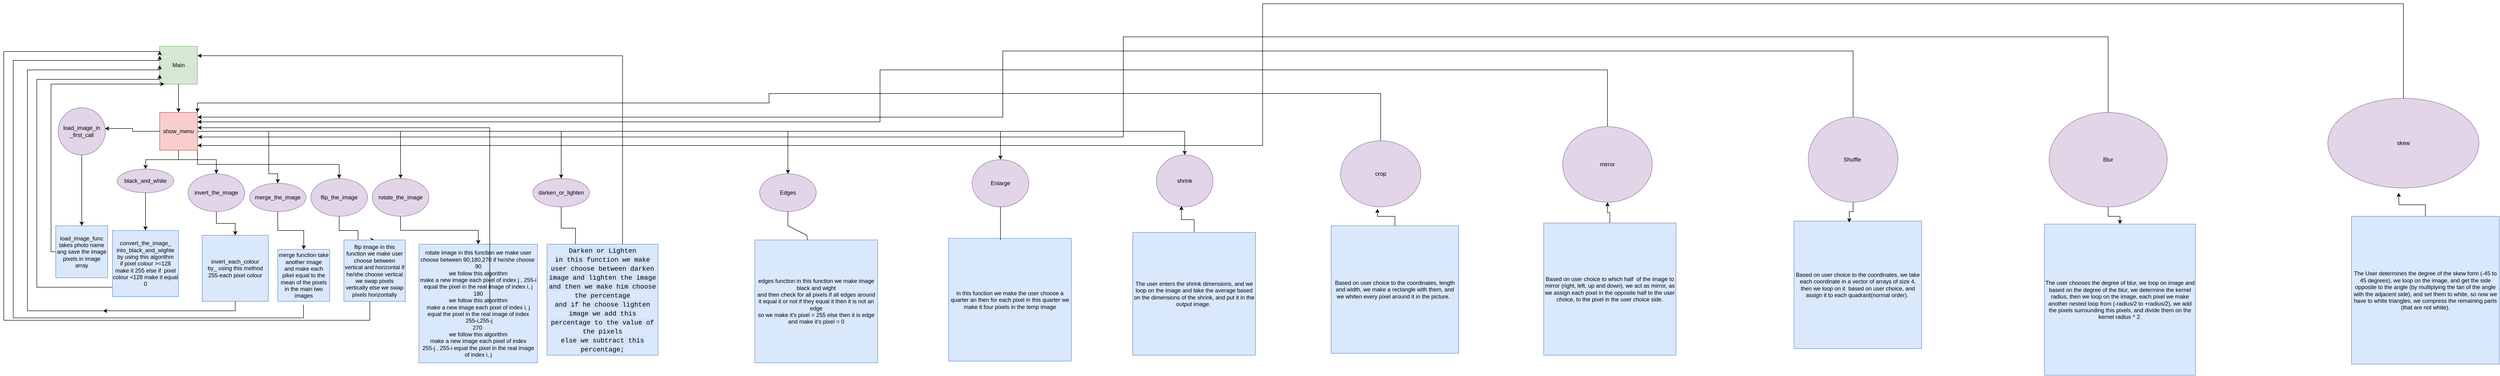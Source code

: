 <mxfile version="22.0.4" type="device">
  <diagram name="Page-1" id="GdB6efjMJgtCf3cVeGv4">
    <mxGraphModel dx="1304" dy="1816" grid="1" gridSize="10" guides="1" tooltips="1" connect="1" arrows="1" fold="1" page="1" pageScale="1" pageWidth="850" pageHeight="1100" math="0" shadow="0">
      <root>
        <mxCell id="0" />
        <mxCell id="1" parent="0" />
        <mxCell id="tO3lcBpu8gQsqPAGqt3G-2" style="edgeStyle=orthogonalEdgeStyle;rounded=0;orthogonalLoop=1;jettySize=auto;html=1;" parent="1" source="tO3lcBpu8gQsqPAGqt3G-1" target="tO3lcBpu8gQsqPAGqt3G-3" edge="1">
          <mxGeometry relative="1" as="geometry">
            <mxPoint x="420" y="200" as="targetPoint" />
          </mxGeometry>
        </mxCell>
        <mxCell id="tO3lcBpu8gQsqPAGqt3G-1" value="Main" style="whiteSpace=wrap;html=1;aspect=fixed;fillColor=#d5e8d4;strokeColor=#82b366;" parent="1" vertex="1">
          <mxGeometry x="380" y="20" width="80" height="80" as="geometry" />
        </mxCell>
        <mxCell id="tO3lcBpu8gQsqPAGqt3G-12" style="edgeStyle=orthogonalEdgeStyle;rounded=0;orthogonalLoop=1;jettySize=auto;html=1;exitX=0.5;exitY=1;exitDx=0;exitDy=0;" parent="1" source="tO3lcBpu8gQsqPAGqt3G-3" edge="1">
          <mxGeometry relative="1" as="geometry">
            <mxPoint x="350" y="280" as="targetPoint" />
          </mxGeometry>
        </mxCell>
        <mxCell id="tO3lcBpu8gQsqPAGqt3G-18" style="edgeStyle=orthogonalEdgeStyle;rounded=0;orthogonalLoop=1;jettySize=auto;html=1;" parent="1" source="tO3lcBpu8gQsqPAGqt3G-3" target="tO3lcBpu8gQsqPAGqt3G-19" edge="1">
          <mxGeometry relative="1" as="geometry">
            <mxPoint x="530" y="280" as="targetPoint" />
            <Array as="points">
              <mxPoint x="420" y="260" />
              <mxPoint x="500" y="260" />
            </Array>
          </mxGeometry>
        </mxCell>
        <mxCell id="tO3lcBpu8gQsqPAGqt3G-22" style="edgeStyle=orthogonalEdgeStyle;rounded=0;orthogonalLoop=1;jettySize=auto;html=1;exitX=1;exitY=0.5;exitDx=0;exitDy=0;entryX=0.5;entryY=0;entryDx=0;entryDy=0;" parent="1" source="tO3lcBpu8gQsqPAGqt3G-3" target="tO3lcBpu8gQsqPAGqt3G-30" edge="1">
          <mxGeometry relative="1" as="geometry">
            <mxPoint x="610" y="280" as="targetPoint" />
            <Array as="points">
              <mxPoint x="611" y="200" />
              <mxPoint x="611" y="290" />
            </Array>
          </mxGeometry>
        </mxCell>
        <mxCell id="tO3lcBpu8gQsqPAGqt3G-35" style="edgeStyle=orthogonalEdgeStyle;rounded=0;orthogonalLoop=1;jettySize=auto;html=1;exitX=1;exitY=1;exitDx=0;exitDy=0;entryX=0.5;entryY=0;entryDx=0;entryDy=0;" parent="1" source="tO3lcBpu8gQsqPAGqt3G-3" target="tO3lcBpu8gQsqPAGqt3G-36" edge="1">
          <mxGeometry relative="1" as="geometry">
            <mxPoint x="750" y="300" as="targetPoint" />
            <Array as="points">
              <mxPoint x="460" y="270" />
              <mxPoint x="760" y="270" />
            </Array>
          </mxGeometry>
        </mxCell>
        <mxCell id="tO3lcBpu8gQsqPAGqt3G-41" style="edgeStyle=orthogonalEdgeStyle;rounded=0;orthogonalLoop=1;jettySize=auto;html=1;exitX=1;exitY=0.75;exitDx=0;exitDy=0;entryX=0.5;entryY=0;entryDx=0;entryDy=0;" parent="1" source="tO3lcBpu8gQsqPAGqt3G-3" target="tO3lcBpu8gQsqPAGqt3G-43" edge="1">
          <mxGeometry relative="1" as="geometry">
            <mxPoint x="870" y="300" as="targetPoint" />
            <Array as="points">
              <mxPoint x="460" y="200" />
              <mxPoint x="890" y="200" />
            </Array>
          </mxGeometry>
        </mxCell>
        <mxCell id="tO3lcBpu8gQsqPAGqt3G-47" style="edgeStyle=orthogonalEdgeStyle;rounded=0;orthogonalLoop=1;jettySize=auto;html=1;" parent="1" source="tO3lcBpu8gQsqPAGqt3G-3" target="tO3lcBpu8gQsqPAGqt3G-48" edge="1">
          <mxGeometry relative="1" as="geometry">
            <mxPoint x="1240" y="300" as="targetPoint" />
          </mxGeometry>
        </mxCell>
        <mxCell id="R6AwE9PS5d2aog22X0yH-11" style="edgeStyle=orthogonalEdgeStyle;rounded=0;orthogonalLoop=1;jettySize=auto;html=1;" edge="1" parent="1" source="tO3lcBpu8gQsqPAGqt3G-3" target="R6AwE9PS5d2aog22X0yH-1">
          <mxGeometry relative="1" as="geometry" />
        </mxCell>
        <mxCell id="R6AwE9PS5d2aog22X0yH-12" style="edgeStyle=orthogonalEdgeStyle;rounded=0;orthogonalLoop=1;jettySize=auto;html=1;" edge="1" parent="1" source="tO3lcBpu8gQsqPAGqt3G-3" target="R6AwE9PS5d2aog22X0yH-5">
          <mxGeometry relative="1" as="geometry" />
        </mxCell>
        <mxCell id="R6AwE9PS5d2aog22X0yH-16" style="edgeStyle=orthogonalEdgeStyle;rounded=0;orthogonalLoop=1;jettySize=auto;html=1;entryX=0.5;entryY=0;entryDx=0;entryDy=0;" edge="1" parent="1" source="tO3lcBpu8gQsqPAGqt3G-3" target="R6AwE9PS5d2aog22X0yH-13">
          <mxGeometry relative="1" as="geometry">
            <mxPoint x="2550" y="240" as="targetPoint" />
          </mxGeometry>
        </mxCell>
        <mxCell id="tO3lcBpu8gQsqPAGqt3G-3" value="show_menu" style="whiteSpace=wrap;html=1;aspect=fixed;fillColor=#f8cecc;strokeColor=#b85450;" parent="1" vertex="1">
          <mxGeometry x="380" y="160" width="80" height="80" as="geometry" />
        </mxCell>
        <mxCell id="tO3lcBpu8gQsqPAGqt3G-8" style="edgeStyle=orthogonalEdgeStyle;rounded=0;orthogonalLoop=1;jettySize=auto;html=1;" parent="1" source="tO3lcBpu8gQsqPAGqt3G-7" target="tO3lcBpu8gQsqPAGqt3G-9" edge="1">
          <mxGeometry relative="1" as="geometry">
            <mxPoint x="200" y="440" as="targetPoint" />
          </mxGeometry>
        </mxCell>
        <mxCell id="tO3lcBpu8gQsqPAGqt3G-7" value="load_image_in _first_call" style="ellipse;whiteSpace=wrap;html=1;aspect=fixed;fillColor=#e1d5e7;strokeColor=#9673a6;" parent="1" vertex="1">
          <mxGeometry x="165" y="150" width="100" height="100" as="geometry" />
        </mxCell>
        <mxCell id="tO3lcBpu8gQsqPAGqt3G-40" style="edgeStyle=orthogonalEdgeStyle;rounded=0;orthogonalLoop=1;jettySize=auto;html=1;entryX=0;entryY=1;entryDx=0;entryDy=0;" parent="1" edge="1">
          <mxGeometry relative="1" as="geometry">
            <Array as="points">
              <mxPoint x="150" y="455" />
              <mxPoint x="150" y="100" />
            </Array>
            <mxPoint x="170" y="455" as="sourcePoint" />
            <mxPoint x="390" y="100" as="targetPoint" />
          </mxGeometry>
        </mxCell>
        <mxCell id="tO3lcBpu8gQsqPAGqt3G-9" value="load_image_func&lt;br&gt;takes photo name ang save the image pixels in image array" style="whiteSpace=wrap;html=1;aspect=fixed;fillColor=#dae8fc;strokeColor=#6c8ebf;" parent="1" vertex="1">
          <mxGeometry x="160" y="400" width="110" height="110" as="geometry" />
        </mxCell>
        <mxCell id="tO3lcBpu8gQsqPAGqt3G-10" style="edgeStyle=orthogonalEdgeStyle;rounded=0;orthogonalLoop=1;jettySize=auto;html=1;entryX=0.992;entryY=0.44;entryDx=0;entryDy=0;entryPerimeter=0;" parent="1" source="tO3lcBpu8gQsqPAGqt3G-3" target="tO3lcBpu8gQsqPAGqt3G-7" edge="1">
          <mxGeometry relative="1" as="geometry" />
        </mxCell>
        <mxCell id="tO3lcBpu8gQsqPAGqt3G-14" style="edgeStyle=orthogonalEdgeStyle;rounded=0;orthogonalLoop=1;jettySize=auto;html=1;" parent="1" source="tO3lcBpu8gQsqPAGqt3G-13" edge="1">
          <mxGeometry relative="1" as="geometry">
            <mxPoint x="350" y="410" as="targetPoint" />
          </mxGeometry>
        </mxCell>
        <mxCell id="tO3lcBpu8gQsqPAGqt3G-13" value="black_and_white" style="ellipse;whiteSpace=wrap;html=1;fillColor=#e1d5e7;strokeColor=#9673a6;" parent="1" vertex="1">
          <mxGeometry x="290" y="280" width="120" height="50" as="geometry" />
        </mxCell>
        <mxCell id="tO3lcBpu8gQsqPAGqt3G-28" style="edgeStyle=orthogonalEdgeStyle;rounded=0;orthogonalLoop=1;jettySize=auto;html=1;entryX=0;entryY=0.75;entryDx=0;entryDy=0;" parent="1" source="tO3lcBpu8gQsqPAGqt3G-16" target="tO3lcBpu8gQsqPAGqt3G-1" edge="1">
          <mxGeometry relative="1" as="geometry">
            <Array as="points">
              <mxPoint x="120" y="530" />
              <mxPoint x="120" y="90" />
              <mxPoint x="380" y="90" />
            </Array>
          </mxGeometry>
        </mxCell>
        <mxCell id="tO3lcBpu8gQsqPAGqt3G-16" value="convert_the_image_&lt;br&gt;into_black_and_wighte&lt;br&gt;by using this algorithm&lt;br&gt;if pixel colour &amp;gt;=128&lt;br&gt;make it 255 else if&amp;nbsp; pixel colour &amp;lt;128 make it equal 0" style="whiteSpace=wrap;html=1;aspect=fixed;fillColor=#dae8fc;strokeColor=#6c8ebf;" parent="1" vertex="1">
          <mxGeometry x="280" y="410" width="140" height="140" as="geometry" />
        </mxCell>
        <mxCell id="tO3lcBpu8gQsqPAGqt3G-17" style="edgeStyle=orthogonalEdgeStyle;rounded=0;orthogonalLoop=1;jettySize=auto;html=1;exitX=0.5;exitY=1;exitDx=0;exitDy=0;" parent="1" source="tO3lcBpu8gQsqPAGqt3G-16" target="tO3lcBpu8gQsqPAGqt3G-16" edge="1">
          <mxGeometry relative="1" as="geometry" />
        </mxCell>
        <mxCell id="tO3lcBpu8gQsqPAGqt3G-20" style="edgeStyle=orthogonalEdgeStyle;rounded=0;orthogonalLoop=1;jettySize=auto;html=1;" parent="1" source="tO3lcBpu8gQsqPAGqt3G-19" target="tO3lcBpu8gQsqPAGqt3G-21" edge="1">
          <mxGeometry relative="1" as="geometry">
            <mxPoint x="500" y="420" as="targetPoint" />
          </mxGeometry>
        </mxCell>
        <mxCell id="tO3lcBpu8gQsqPAGqt3G-19" value="invert_the_image" style="ellipse;whiteSpace=wrap;html=1;fillColor=#e1d5e7;strokeColor=#9673a6;" parent="1" vertex="1">
          <mxGeometry x="440" y="290" width="120" height="80" as="geometry" />
        </mxCell>
        <mxCell id="tO3lcBpu8gQsqPAGqt3G-25" style="edgeStyle=orthogonalEdgeStyle;rounded=0;orthogonalLoop=1;jettySize=auto;html=1;entryX=0;entryY=0.5;entryDx=0;entryDy=0;" parent="1" target="tO3lcBpu8gQsqPAGqt3G-1" edge="1">
          <mxGeometry relative="1" as="geometry">
            <mxPoint x="440" y="610" as="targetPoint" />
            <mxPoint x="260" y="580" as="sourcePoint" />
            <Array as="points">
              <mxPoint x="100" y="580" />
              <mxPoint x="100" y="70" />
            </Array>
          </mxGeometry>
        </mxCell>
        <mxCell id="tO3lcBpu8gQsqPAGqt3G-21" value="invert_each_colour&lt;br&gt;by_ using this method&lt;br&gt;255-each pixel colour" style="whiteSpace=wrap;html=1;aspect=fixed;fillColor=#dae8fc;strokeColor=#6c8ebf;" parent="1" vertex="1">
          <mxGeometry x="470" y="420" width="140" height="140" as="geometry" />
        </mxCell>
        <mxCell id="tO3lcBpu8gQsqPAGqt3G-23" style="edgeStyle=orthogonalEdgeStyle;rounded=0;orthogonalLoop=1;jettySize=auto;html=1;exitX=0.5;exitY=1;exitDx=0;exitDy=0;" parent="1" source="tO3lcBpu8gQsqPAGqt3G-19" target="tO3lcBpu8gQsqPAGqt3G-19" edge="1">
          <mxGeometry relative="1" as="geometry" />
        </mxCell>
        <mxCell id="tO3lcBpu8gQsqPAGqt3G-26" value="" style="edgeStyle=orthogonalEdgeStyle;rounded=0;orthogonalLoop=1;jettySize=auto;html=1;entryX=0;entryY=0.5;entryDx=0;entryDy=0;" parent="1" source="tO3lcBpu8gQsqPAGqt3G-21" edge="1">
          <mxGeometry relative="1" as="geometry">
            <mxPoint x="260" y="580" as="targetPoint" />
            <mxPoint x="540" y="560" as="sourcePoint" />
            <Array as="points">
              <mxPoint x="540" y="580" />
            </Array>
          </mxGeometry>
        </mxCell>
        <mxCell id="tO3lcBpu8gQsqPAGqt3G-29" style="edgeStyle=orthogonalEdgeStyle;rounded=0;orthogonalLoop=1;jettySize=auto;html=1;exitX=0.5;exitY=1;exitDx=0;exitDy=0;" parent="1" source="tO3lcBpu8gQsqPAGqt3G-7" target="tO3lcBpu8gQsqPAGqt3G-7" edge="1">
          <mxGeometry relative="1" as="geometry" />
        </mxCell>
        <mxCell id="tO3lcBpu8gQsqPAGqt3G-31" style="edgeStyle=orthogonalEdgeStyle;rounded=0;orthogonalLoop=1;jettySize=auto;html=1;" parent="1" source="tO3lcBpu8gQsqPAGqt3G-30" target="tO3lcBpu8gQsqPAGqt3G-32" edge="1">
          <mxGeometry relative="1" as="geometry">
            <mxPoint x="690" y="410" as="targetPoint" />
          </mxGeometry>
        </mxCell>
        <mxCell id="tO3lcBpu8gQsqPAGqt3G-30" value="merge_the_image" style="ellipse;whiteSpace=wrap;html=1;fillColor=#e1d5e7;strokeColor=#9673a6;" parent="1" vertex="1">
          <mxGeometry x="570" y="310" width="120" height="60" as="geometry" />
        </mxCell>
        <mxCell id="tO3lcBpu8gQsqPAGqt3G-34" style="edgeStyle=orthogonalEdgeStyle;rounded=0;orthogonalLoop=1;jettySize=auto;html=1;entryX=0;entryY=0.25;entryDx=0;entryDy=0;exitX=0.495;exitY=1.064;exitDx=0;exitDy=0;exitPerimeter=0;" parent="1" source="tO3lcBpu8gQsqPAGqt3G-32" target="tO3lcBpu8gQsqPAGqt3G-1" edge="1">
          <mxGeometry relative="1" as="geometry">
            <mxPoint x="640" y="595" as="sourcePoint" />
            <mxPoint x="370" y="150" as="targetPoint" />
            <Array as="points">
              <mxPoint x="685" y="595" />
              <mxPoint x="70" y="595" />
              <mxPoint x="70" y="50" />
              <mxPoint x="380" y="50" />
            </Array>
          </mxGeometry>
        </mxCell>
        <mxCell id="tO3lcBpu8gQsqPAGqt3G-32" value="merge function take another image&lt;br&gt;and make each pikel equal to the mean of the pixels in the main two images" style="whiteSpace=wrap;html=1;aspect=fixed;fillColor=#dae8fc;strokeColor=#6c8ebf;" parent="1" vertex="1">
          <mxGeometry x="630" y="450" width="110" height="110" as="geometry" />
        </mxCell>
        <mxCell id="tO3lcBpu8gQsqPAGqt3G-37" style="edgeStyle=orthogonalEdgeStyle;rounded=0;orthogonalLoop=1;jettySize=auto;html=1;entryX=0.5;entryY=0;entryDx=0;entryDy=0;" parent="1" source="tO3lcBpu8gQsqPAGqt3G-36" target="tO3lcBpu8gQsqPAGqt3G-38" edge="1">
          <mxGeometry relative="1" as="geometry">
            <mxPoint x="810" y="440" as="targetPoint" />
            <Array as="points">
              <mxPoint x="760" y="410" />
              <mxPoint x="800" y="410" />
            </Array>
          </mxGeometry>
        </mxCell>
        <mxCell id="tO3lcBpu8gQsqPAGqt3G-36" value="flip_the_image" style="ellipse;whiteSpace=wrap;html=1;fillColor=#e1d5e7;strokeColor=#9673a6;" parent="1" vertex="1">
          <mxGeometry x="700" y="300" width="120" height="80" as="geometry" />
        </mxCell>
        <mxCell id="tO3lcBpu8gQsqPAGqt3G-38" value="flip image in this function we make user choose between vertical and horizontal if he/she choose vertical we swap pixels vertically else we swap pixels horizontally" style="whiteSpace=wrap;html=1;aspect=fixed;fillColor=#dae8fc;strokeColor=#6c8ebf;" parent="1" vertex="1">
          <mxGeometry x="770" y="430" width="130" height="130" as="geometry" />
        </mxCell>
        <mxCell id="tO3lcBpu8gQsqPAGqt3G-39" style="edgeStyle=orthogonalEdgeStyle;rounded=0;orthogonalLoop=1;jettySize=auto;html=1;" parent="1" source="tO3lcBpu8gQsqPAGqt3G-38" edge="1">
          <mxGeometry relative="1" as="geometry">
            <mxPoint x="380" y="30" as="targetPoint" />
            <Array as="points">
              <mxPoint x="825" y="600" />
              <mxPoint x="50" y="600" />
              <mxPoint x="50" y="31" />
            </Array>
          </mxGeometry>
        </mxCell>
        <mxCell id="tO3lcBpu8gQsqPAGqt3G-44" style="edgeStyle=orthogonalEdgeStyle;rounded=0;orthogonalLoop=1;jettySize=auto;html=1;" parent="1" source="tO3lcBpu8gQsqPAGqt3G-43" target="tO3lcBpu8gQsqPAGqt3G-45" edge="1">
          <mxGeometry relative="1" as="geometry">
            <mxPoint x="960" y="430" as="targetPoint" />
          </mxGeometry>
        </mxCell>
        <mxCell id="tO3lcBpu8gQsqPAGqt3G-43" value="rotate_the_image" style="ellipse;whiteSpace=wrap;html=1;fillColor=#e1d5e7;strokeColor=#9673a6;" parent="1" vertex="1">
          <mxGeometry x="830" y="300" width="120" height="80" as="geometry" />
        </mxCell>
        <mxCell id="tO3lcBpu8gQsqPAGqt3G-45" value="rotate image in this function we make user choose between 90,180,270 if he/she choose&amp;nbsp;&lt;br&gt;90&lt;br&gt;we follow this algorithm&lt;br&gt;make a new image each pixel of index j , 255-i equal the pixel in the real image of index i, j&lt;br&gt;180&lt;br&gt;we follow this algorithm&lt;br style=&quot;border-color: var(--border-color);&quot;&gt;make a new image each pixel of index i, j equal the pixel in the real image of index&lt;br&gt;&amp;nbsp;255-i,255-j&lt;br&gt;270&amp;nbsp;&lt;br&gt;we follow this algorithm&lt;br style=&quot;border-color: var(--border-color);&quot;&gt;make a new image each pixel of index &lt;br&gt;255-j , 255-i equal the pixel in the real image of index i, j" style="whiteSpace=wrap;html=1;aspect=fixed;fillColor=#dae8fc;strokeColor=#6c8ebf;" parent="1" vertex="1">
          <mxGeometry x="929" y="439" width="251" height="251" as="geometry" />
        </mxCell>
        <mxCell id="tO3lcBpu8gQsqPAGqt3G-46" style="edgeStyle=orthogonalEdgeStyle;rounded=0;orthogonalLoop=1;jettySize=auto;html=1;entryX=1.015;entryY=0.642;entryDx=0;entryDy=0;entryPerimeter=0;" parent="1" edge="1">
          <mxGeometry relative="1" as="geometry">
            <Array as="points">
              <mxPoint x="1078.8" y="192" />
            </Array>
            <mxPoint x="1078.8" y="560" as="sourcePoint" />
            <mxPoint x="460.0" y="192.36" as="targetPoint" />
          </mxGeometry>
        </mxCell>
        <mxCell id="tO3lcBpu8gQsqPAGqt3G-49" style="edgeStyle=orthogonalEdgeStyle;rounded=0;orthogonalLoop=1;jettySize=auto;html=1;" parent="1" source="tO3lcBpu8gQsqPAGqt3G-48" edge="1">
          <mxGeometry relative="1" as="geometry">
            <mxPoint x="1260" y="450" as="targetPoint" />
          </mxGeometry>
        </mxCell>
        <mxCell id="tO3lcBpu8gQsqPAGqt3G-48" value="darken_or_lighten" style="ellipse;whiteSpace=wrap;html=1;fillColor=#e1d5e7;strokeColor=#9673a6;" parent="1" vertex="1">
          <mxGeometry x="1170" y="300" width="120" height="60" as="geometry" />
        </mxCell>
        <mxCell id="tO3lcBpu8gQsqPAGqt3G-52" style="edgeStyle=orthogonalEdgeStyle;rounded=0;orthogonalLoop=1;jettySize=auto;html=1;entryX=1;entryY=0.25;entryDx=0;entryDy=0;" parent="1" source="tO3lcBpu8gQsqPAGqt3G-51" target="tO3lcBpu8gQsqPAGqt3G-1" edge="1">
          <mxGeometry relative="1" as="geometry">
            <Array as="points">
              <mxPoint x="1360" y="40" />
            </Array>
          </mxGeometry>
        </mxCell>
        <mxCell id="tO3lcBpu8gQsqPAGqt3G-51" value="&lt;div style=&quot;font-family: Consolas, &amp;quot;Courier New&amp;quot;, monospace; font-size: 14px; line-height: 19px;&quot;&gt;&lt;span style=&quot;background-color: rgb(212, 225, 245);&quot;&gt;Darken or Lighten&lt;/span&gt;&lt;/div&gt;&lt;div style=&quot;font-family: Consolas, &amp;quot;Courier New&amp;quot;, monospace; font-size: 14px; line-height: 19px;&quot;&gt;&lt;span style=&quot;background-color: rgb(212, 225, 245);&quot;&gt;in this function we make user choose between darken image and lighten the image&lt;/span&gt;&lt;/div&gt;&lt;div style=&quot;font-family: Consolas, &amp;quot;Courier New&amp;quot;, monospace; font-size: 14px; line-height: 19px;&quot;&gt;&lt;span style=&quot;background-color: rgb(212, 225, 245);&quot;&gt;and then we make him choose the&amp;nbsp;percentage&lt;/span&gt;&lt;/div&gt;&lt;div style=&quot;font-family: Consolas, &amp;quot;Courier New&amp;quot;, monospace; font-size: 14px; line-height: 19px;&quot;&gt;&lt;span style=&quot;background-color: rgb(212, 225, 245);&quot;&gt;and if he choose lighten image we add this percentage to the value of the pixels&lt;/span&gt;&lt;/div&gt;&lt;div style=&quot;font-family: Consolas, &amp;quot;Courier New&amp;quot;, monospace; font-size: 14px; line-height: 19px;&quot;&gt;&lt;span style=&quot;background-color: rgb(212, 225, 245);&quot;&gt;else we subtract this percentage;&lt;/span&gt;&lt;/div&gt;" style="whiteSpace=wrap;html=1;aspect=fixed;fillColor=#dae8fc;strokeColor=#6c8ebf;" parent="1" vertex="1">
          <mxGeometry x="1200" y="439" width="235" height="235" as="geometry" />
        </mxCell>
        <mxCell id="R6AwE9PS5d2aog22X0yH-1" value="Edges" style="ellipse;whiteSpace=wrap;html=1;fillColor=#e1d5e7;strokeColor=#9673a6;" vertex="1" parent="1">
          <mxGeometry x="1650" y="290" width="120" height="80" as="geometry" />
        </mxCell>
        <mxCell id="R6AwE9PS5d2aog22X0yH-3" value="&lt;div&gt;edges function in this function we make image black and wight&lt;/div&gt;&lt;div&gt;and then check for all pixels if all edges around it equal it or not if they equal it then it is not an edge&lt;/div&gt;&lt;div&gt;so we make it&#39;s pixel = 255 else then it is edge and make it&#39;s pixel = 0&lt;/div&gt;" style="whiteSpace=wrap;html=1;aspect=fixed;fillColor=#dae8fc;strokeColor=#6c8ebf;" vertex="1" parent="1">
          <mxGeometry x="1640" y="430" width="260" height="260" as="geometry" />
        </mxCell>
        <mxCell id="R6AwE9PS5d2aog22X0yH-4" value="" style="endArrow=none;html=1;rounded=0;exitX=0.5;exitY=1;exitDx=0;exitDy=0;" edge="1" parent="1" source="R6AwE9PS5d2aog22X0yH-1" target="R6AwE9PS5d2aog22X0yH-3">
          <mxGeometry width="50" height="50" relative="1" as="geometry">
            <mxPoint x="1710" y="340" as="sourcePoint" />
            <mxPoint x="1760" y="290" as="targetPoint" />
            <Array as="points">
              <mxPoint x="1710" y="400" />
              <mxPoint x="1750" y="420" />
            </Array>
          </mxGeometry>
        </mxCell>
        <mxCell id="R6AwE9PS5d2aog22X0yH-5" value="Enlarge" style="ellipse;whiteSpace=wrap;html=1;fillColor=#e1d5e7;strokeColor=#9673a6;" vertex="1" parent="1">
          <mxGeometry x="2100" y="260" width="120" height="100" as="geometry" />
        </mxCell>
        <mxCell id="R6AwE9PS5d2aog22X0yH-6" value="in this function we make the user choose a quarter an then for each pixel in this quarter we make it four pixels in the temp image" style="whiteSpace=wrap;html=1;aspect=fixed;fillColor=#dae8fc;strokeColor=#6c8ebf;" vertex="1" parent="1">
          <mxGeometry x="2050" y="426.5" width="260" height="260" as="geometry" />
        </mxCell>
        <mxCell id="R6AwE9PS5d2aog22X0yH-7" value="" style="endArrow=none;html=1;rounded=0;entryX=0.5;entryY=1;entryDx=0;entryDy=0;exitX=0.5;exitY=1;exitDx=0;exitDy=0;" edge="1" parent="1" source="R6AwE9PS5d2aog22X0yH-5" target="R6AwE9PS5d2aog22X0yH-5">
          <mxGeometry width="50" height="50" relative="1" as="geometry">
            <mxPoint x="2350" y="330" as="sourcePoint" />
            <mxPoint x="2400" y="280" as="targetPoint" />
            <Array as="points">
              <mxPoint x="2160" y="430" />
            </Array>
          </mxGeometry>
        </mxCell>
        <mxCell id="R6AwE9PS5d2aog22X0yH-13" value="shrink" style="ellipse;whiteSpace=wrap;html=1;fillColor=#e1d5e7;strokeColor=#9673a6;" vertex="1" parent="1">
          <mxGeometry x="2490" y="250" width="120" height="110" as="geometry" />
        </mxCell>
        <mxCell id="R6AwE9PS5d2aog22X0yH-14" value="The user enters the shrink dimensions, and we loop on the image and take the average based on the dimensions of the shrink, and put it in the output image.&amp;nbsp;" style="whiteSpace=wrap;html=1;aspect=fixed;fillColor=#dae8fc;strokeColor=#6c8ebf;" vertex="1" parent="1">
          <mxGeometry x="2440" y="414" width="260" height="260" as="geometry" />
        </mxCell>
        <mxCell id="R6AwE9PS5d2aog22X0yH-15" style="edgeStyle=orthogonalEdgeStyle;rounded=0;orthogonalLoop=1;jettySize=auto;html=1;entryX=0.442;entryY=0.982;entryDx=0;entryDy=0;entryPerimeter=0;" edge="1" parent="1" source="R6AwE9PS5d2aog22X0yH-14" target="R6AwE9PS5d2aog22X0yH-13">
          <mxGeometry relative="1" as="geometry" />
        </mxCell>
        <mxCell id="R6AwE9PS5d2aog22X0yH-21" style="edgeStyle=orthogonalEdgeStyle;rounded=0;orthogonalLoop=1;jettySize=auto;html=1;entryX=1;entryY=0;entryDx=0;entryDy=0;" edge="1" parent="1" source="R6AwE9PS5d2aog22X0yH-17" target="tO3lcBpu8gQsqPAGqt3G-3">
          <mxGeometry relative="1" as="geometry">
            <Array as="points">
              <mxPoint x="2965" y="120" />
              <mxPoint x="1670" y="120" />
              <mxPoint x="1670" y="140" />
              <mxPoint x="460" y="140" />
            </Array>
          </mxGeometry>
        </mxCell>
        <mxCell id="R6AwE9PS5d2aog22X0yH-17" value="crop" style="ellipse;whiteSpace=wrap;html=1;fillColor=#e1d5e7;strokeColor=#9673a6;" vertex="1" parent="1">
          <mxGeometry x="2880" y="220" width="170" height="140" as="geometry" />
        </mxCell>
        <mxCell id="R6AwE9PS5d2aog22X0yH-18" value="Based on user choice to the coordinates, length and width, we make a rectangle with them, and we whiten every pixel around it in the picture.&amp;nbsp;&amp;nbsp;" style="whiteSpace=wrap;html=1;aspect=fixed;fillColor=#dae8fc;strokeColor=#6c8ebf;" vertex="1" parent="1">
          <mxGeometry x="2860" y="400" width="270" height="270" as="geometry" />
        </mxCell>
        <mxCell id="R6AwE9PS5d2aog22X0yH-20" style="edgeStyle=orthogonalEdgeStyle;rounded=0;orthogonalLoop=1;jettySize=auto;html=1;entryX=0.459;entryY=1.029;entryDx=0;entryDy=0;entryPerimeter=0;" edge="1" parent="1" source="R6AwE9PS5d2aog22X0yH-18" target="R6AwE9PS5d2aog22X0yH-17">
          <mxGeometry relative="1" as="geometry" />
        </mxCell>
        <mxCell id="R6AwE9PS5d2aog22X0yH-26" style="edgeStyle=orthogonalEdgeStyle;rounded=0;orthogonalLoop=1;jettySize=auto;html=1;entryX=1;entryY=0.25;entryDx=0;entryDy=0;" edge="1" parent="1" source="R6AwE9PS5d2aog22X0yH-22" target="tO3lcBpu8gQsqPAGqt3G-3">
          <mxGeometry relative="1" as="geometry">
            <Array as="points">
              <mxPoint x="3445" y="70" />
              <mxPoint x="1905" y="70" />
              <mxPoint x="1905" y="180" />
            </Array>
          </mxGeometry>
        </mxCell>
        <mxCell id="R6AwE9PS5d2aog22X0yH-22" value="mirror" style="ellipse;whiteSpace=wrap;html=1;fillColor=#e1d5e7;strokeColor=#9673a6;" vertex="1" parent="1">
          <mxGeometry x="3350" y="190" width="190" height="160" as="geometry" />
        </mxCell>
        <mxCell id="R6AwE9PS5d2aog22X0yH-25" style="edgeStyle=orthogonalEdgeStyle;rounded=0;orthogonalLoop=1;jettySize=auto;html=1;" edge="1" parent="1" source="R6AwE9PS5d2aog22X0yH-24" target="R6AwE9PS5d2aog22X0yH-22">
          <mxGeometry relative="1" as="geometry" />
        </mxCell>
        <mxCell id="R6AwE9PS5d2aog22X0yH-24" value="Based on user choice to which half&amp;nbsp; of the image to mirror (right, left, up and down), we act as mirror, as we assign each pixel in the opposite half to the user choice, to the pixel in the user choice side." style="whiteSpace=wrap;html=1;aspect=fixed;fillColor=#dae8fc;strokeColor=#6c8ebf;" vertex="1" parent="1">
          <mxGeometry x="3310" y="394" width="280" height="280" as="geometry" />
        </mxCell>
        <mxCell id="R6AwE9PS5d2aog22X0yH-27" value="Shuffle&amp;nbsp;" style="ellipse;whiteSpace=wrap;html=1;fillColor=#e1d5e7;strokeColor=#9673a6;" vertex="1" parent="1">
          <mxGeometry x="3870" y="170" width="190" height="180" as="geometry" />
        </mxCell>
        <mxCell id="R6AwE9PS5d2aog22X0yH-28" value="Based on user choice to the coordinates, we take each coordinate in a vector of arrays of size 4, then we loop on it&amp;nbsp; based on user choice, and assign it to each quadrant(normal order).&amp;nbsp;" style="whiteSpace=wrap;html=1;aspect=fixed;fillColor=#dae8fc;strokeColor=#6c8ebf;" vertex="1" parent="1">
          <mxGeometry x="3840" y="390" width="270" height="270" as="geometry" />
        </mxCell>
        <mxCell id="R6AwE9PS5d2aog22X0yH-29" style="edgeStyle=orthogonalEdgeStyle;rounded=0;orthogonalLoop=1;jettySize=auto;html=1;entryX=1;entryY=0.125;entryDx=0;entryDy=0;entryPerimeter=0;" edge="1" parent="1" source="R6AwE9PS5d2aog22X0yH-27" target="tO3lcBpu8gQsqPAGqt3G-3">
          <mxGeometry relative="1" as="geometry">
            <Array as="points">
              <mxPoint x="3965" y="30" />
              <mxPoint x="2165" y="30" />
              <mxPoint x="2165" y="170" />
            </Array>
          </mxGeometry>
        </mxCell>
        <mxCell id="R6AwE9PS5d2aog22X0yH-30" style="edgeStyle=orthogonalEdgeStyle;rounded=0;orthogonalLoop=1;jettySize=auto;html=1;entryX=0.433;entryY=0.011;entryDx=0;entryDy=0;entryPerimeter=0;" edge="1" parent="1" source="R6AwE9PS5d2aog22X0yH-27" target="R6AwE9PS5d2aog22X0yH-28">
          <mxGeometry relative="1" as="geometry" />
        </mxCell>
        <mxCell id="R6AwE9PS5d2aog22X0yH-33" style="edgeStyle=orthogonalEdgeStyle;rounded=0;orthogonalLoop=1;jettySize=auto;html=1;exitX=0.5;exitY=1;exitDx=0;exitDy=0;entryX=0.5;entryY=0;entryDx=0;entryDy=0;" edge="1" parent="1" source="R6AwE9PS5d2aog22X0yH-31" target="R6AwE9PS5d2aog22X0yH-32">
          <mxGeometry relative="1" as="geometry" />
        </mxCell>
        <mxCell id="R6AwE9PS5d2aog22X0yH-31" value="Blur" style="ellipse;whiteSpace=wrap;html=1;fillColor=#e1d5e7;strokeColor=#9673a6;" vertex="1" parent="1">
          <mxGeometry x="4380" y="160" width="250" height="200" as="geometry" />
        </mxCell>
        <mxCell id="R6AwE9PS5d2aog22X0yH-32" value="The user chooses the degree of blur, we loop on image and based on the degree of the blur, we determine the kernel radius, then we loop on the image, each pixel we make another nested loop from (-radius/2 to +radius/2), we add the pixels surrounding this pixels, and divide them on the kernel radius ^ 2." style="whiteSpace=wrap;html=1;aspect=fixed;fillColor=#dae8fc;strokeColor=#6c8ebf;" vertex="1" parent="1">
          <mxGeometry x="4370" y="396.5" width="320" height="320" as="geometry" />
        </mxCell>
        <mxCell id="R6AwE9PS5d2aog22X0yH-34" style="edgeStyle=orthogonalEdgeStyle;rounded=0;orthogonalLoop=1;jettySize=auto;html=1;entryX=1.013;entryY=0.65;entryDx=0;entryDy=0;entryPerimeter=0;" edge="1" parent="1" source="R6AwE9PS5d2aog22X0yH-31" target="tO3lcBpu8gQsqPAGqt3G-3">
          <mxGeometry relative="1" as="geometry">
            <Array as="points">
              <mxPoint x="4505" />
              <mxPoint x="2420" />
              <mxPoint x="2420" y="212" />
            </Array>
          </mxGeometry>
        </mxCell>
        <mxCell id="R6AwE9PS5d2aog22X0yH-35" value="skew" style="ellipse;whiteSpace=wrap;html=1;fillColor=#e1d5e7;strokeColor=#9673a6;" vertex="1" parent="1">
          <mxGeometry x="4970" y="130" width="320" height="190" as="geometry" />
        </mxCell>
        <mxCell id="R6AwE9PS5d2aog22X0yH-37" style="edgeStyle=orthogonalEdgeStyle;rounded=0;orthogonalLoop=1;jettySize=auto;html=1;" edge="1" parent="1" source="R6AwE9PS5d2aog22X0yH-36">
          <mxGeometry relative="1" as="geometry">
            <mxPoint x="5120" y="330" as="targetPoint" />
          </mxGeometry>
        </mxCell>
        <mxCell id="R6AwE9PS5d2aog22X0yH-38" style="edgeStyle=orthogonalEdgeStyle;rounded=0;orthogonalLoop=1;jettySize=auto;html=1;entryX=1;entryY=0.875;entryDx=0;entryDy=0;entryPerimeter=0;" edge="1" parent="1" source="R6AwE9PS5d2aog22X0yH-35" target="tO3lcBpu8gQsqPAGqt3G-3">
          <mxGeometry relative="1" as="geometry">
            <Array as="points">
              <mxPoint x="5130" y="-70" />
              <mxPoint x="2715" y="-70" />
              <mxPoint x="2715" y="230" />
            </Array>
          </mxGeometry>
        </mxCell>
        <mxCell id="R6AwE9PS5d2aog22X0yH-36" value="The User determines the degree of the skew form (-45 to 45 degrees), we loop on the image, and get the side opposite to the angle (by multiplying the tan of the angle with the adjacent side), and set them to white, so now we have to white triangles, we compress the remaining parts (that are not white)." style="whiteSpace=wrap;html=1;aspect=fixed;fillColor=#dae8fc;strokeColor=#6c8ebf;" vertex="1" parent="1">
          <mxGeometry x="5020" y="380" width="313" height="313" as="geometry" />
        </mxCell>
      </root>
    </mxGraphModel>
  </diagram>
</mxfile>
